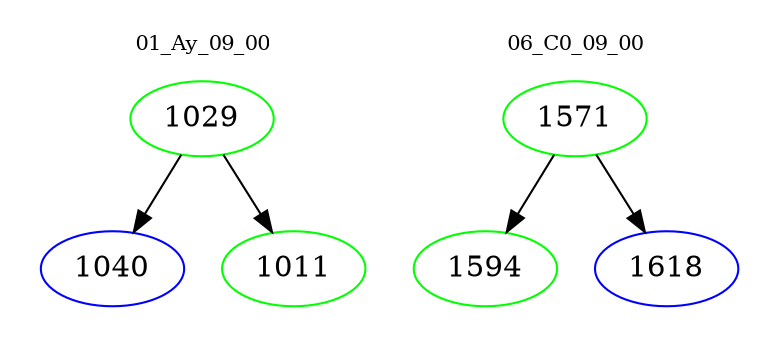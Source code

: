 digraph{
subgraph cluster_0 {
color = white
label = "01_Ay_09_00";
fontsize=10;
T0_1029 [label="1029", color="green"]
T0_1029 -> T0_1040 [color="black"]
T0_1040 [label="1040", color="blue"]
T0_1029 -> T0_1011 [color="black"]
T0_1011 [label="1011", color="green"]
}
subgraph cluster_1 {
color = white
label = "06_C0_09_00";
fontsize=10;
T1_1571 [label="1571", color="green"]
T1_1571 -> T1_1594 [color="black"]
T1_1594 [label="1594", color="green"]
T1_1571 -> T1_1618 [color="black"]
T1_1618 [label="1618", color="blue"]
}
}
